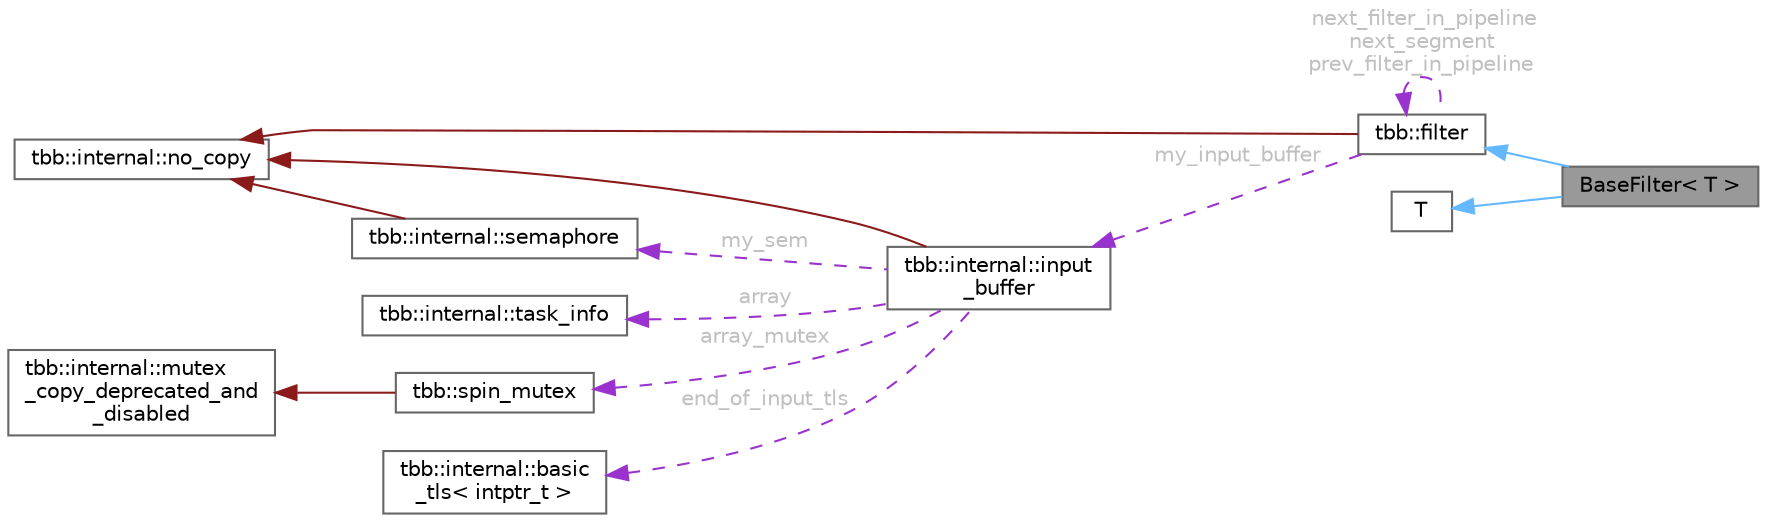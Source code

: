 digraph "BaseFilter&lt; T &gt;"
{
 // LATEX_PDF_SIZE
  bgcolor="transparent";
  edge [fontname=Helvetica,fontsize=10,labelfontname=Helvetica,labelfontsize=10];
  node [fontname=Helvetica,fontsize=10,shape=box,height=0.2,width=0.4];
  rankdir="LR";
  Node1 [id="Node000001",label="BaseFilter\< T \>",height=0.2,width=0.4,color="gray40", fillcolor="grey60", style="filled", fontcolor="black",tooltip=" "];
  Node2 -> Node1 [id="edge13_Node000001_Node000002",dir="back",color="steelblue1",style="solid",tooltip=" "];
  Node2 [id="Node000002",label="tbb::filter",height=0.2,width=0.4,color="gray40", fillcolor="white", style="filled",URL="$classtbb_1_1filter.html",tooltip="A stage in a pipeline."];
  Node3 -> Node2 [id="edge14_Node000002_Node000003",dir="back",color="firebrick4",style="solid",tooltip=" "];
  Node3 [id="Node000003",label="tbb::internal::no_copy",height=0.2,width=0.4,color="gray40", fillcolor="white", style="filled",tooltip=" "];
  Node2 -> Node2 [id="edge15_Node000002_Node000002",dir="back",color="darkorchid3",style="dashed",tooltip=" ",label=" next_filter_in_pipeline\nnext_segment\nprev_filter_in_pipeline",fontcolor="grey" ];
  Node4 -> Node2 [id="edge16_Node000002_Node000004",dir="back",color="darkorchid3",style="dashed",tooltip=" ",label=" my_input_buffer",fontcolor="grey" ];
  Node4 [id="Node000004",label="tbb::internal::input\l_buffer",height=0.2,width=0.4,color="gray40", fillcolor="white", style="filled",URL="$classtbb_1_1internal_1_1input__buffer.html",tooltip="A buffer of input items for a filter."];
  Node3 -> Node4 [id="edge17_Node000004_Node000003",dir="back",color="firebrick4",style="solid",tooltip=" "];
  Node5 -> Node4 [id="edge18_Node000004_Node000005",dir="back",color="darkorchid3",style="dashed",tooltip=" ",label=" array",fontcolor="grey" ];
  Node5 [id="Node000005",label="tbb::internal::task_info",height=0.2,width=0.4,color="gray40", fillcolor="white", style="filled",URL="$structtbb_1_1internal_1_1task__info.html",tooltip="This structure is used to store task information in a input buffer"];
  Node6 -> Node4 [id="edge19_Node000004_Node000006",dir="back",color="darkorchid3",style="dashed",tooltip=" ",label=" my_sem",fontcolor="grey" ];
  Node6 [id="Node000006",label="tbb::internal::semaphore",height=0.2,width=0.4,color="gray40", fillcolor="white", style="filled",URL="$classtbb_1_1internal_1_1semaphore.html",tooltip="Edsger Dijkstra's counting semaphore"];
  Node3 -> Node6 [id="edge20_Node000006_Node000003",dir="back",color="firebrick4",style="solid",tooltip=" "];
  Node7 -> Node4 [id="edge21_Node000004_Node000007",dir="back",color="darkorchid3",style="dashed",tooltip=" ",label=" array_mutex",fontcolor="grey" ];
  Node7 [id="Node000007",label="tbb::spin_mutex",height=0.2,width=0.4,color="gray40", fillcolor="white", style="filled",URL="$classtbb_1_1spin__mutex.html",tooltip="A lock that occupies a single byte."];
  Node8 -> Node7 [id="edge22_Node000007_Node000008",dir="back",color="firebrick4",style="solid",tooltip=" "];
  Node8 [id="Node000008",label="tbb::internal::mutex\l_copy_deprecated_and\l_disabled",height=0.2,width=0.4,color="gray40", fillcolor="white", style="filled",tooltip=" "];
  Node9 -> Node4 [id="edge23_Node000004_Node000009",dir="back",color="darkorchid3",style="dashed",tooltip=" ",label=" end_of_input_tls",fontcolor="grey" ];
  Node9 [id="Node000009",label="tbb::internal::basic\l_tls\< intptr_t \>",height=0.2,width=0.4,color="gray40", fillcolor="white", style="filled",URL="$classtbb_1_1internal_1_1basic__tls.html",tooltip=" "];
  Node10 -> Node1 [id="edge24_Node000001_Node000010",dir="back",color="steelblue1",style="solid",tooltip=" "];
  Node10 [id="Node000010",label="T",height=0.2,width=0.4,color="gray40", fillcolor="white", style="filled",URL="$class_eigen_1_1_triplet.html",tooltip=" "];
}

